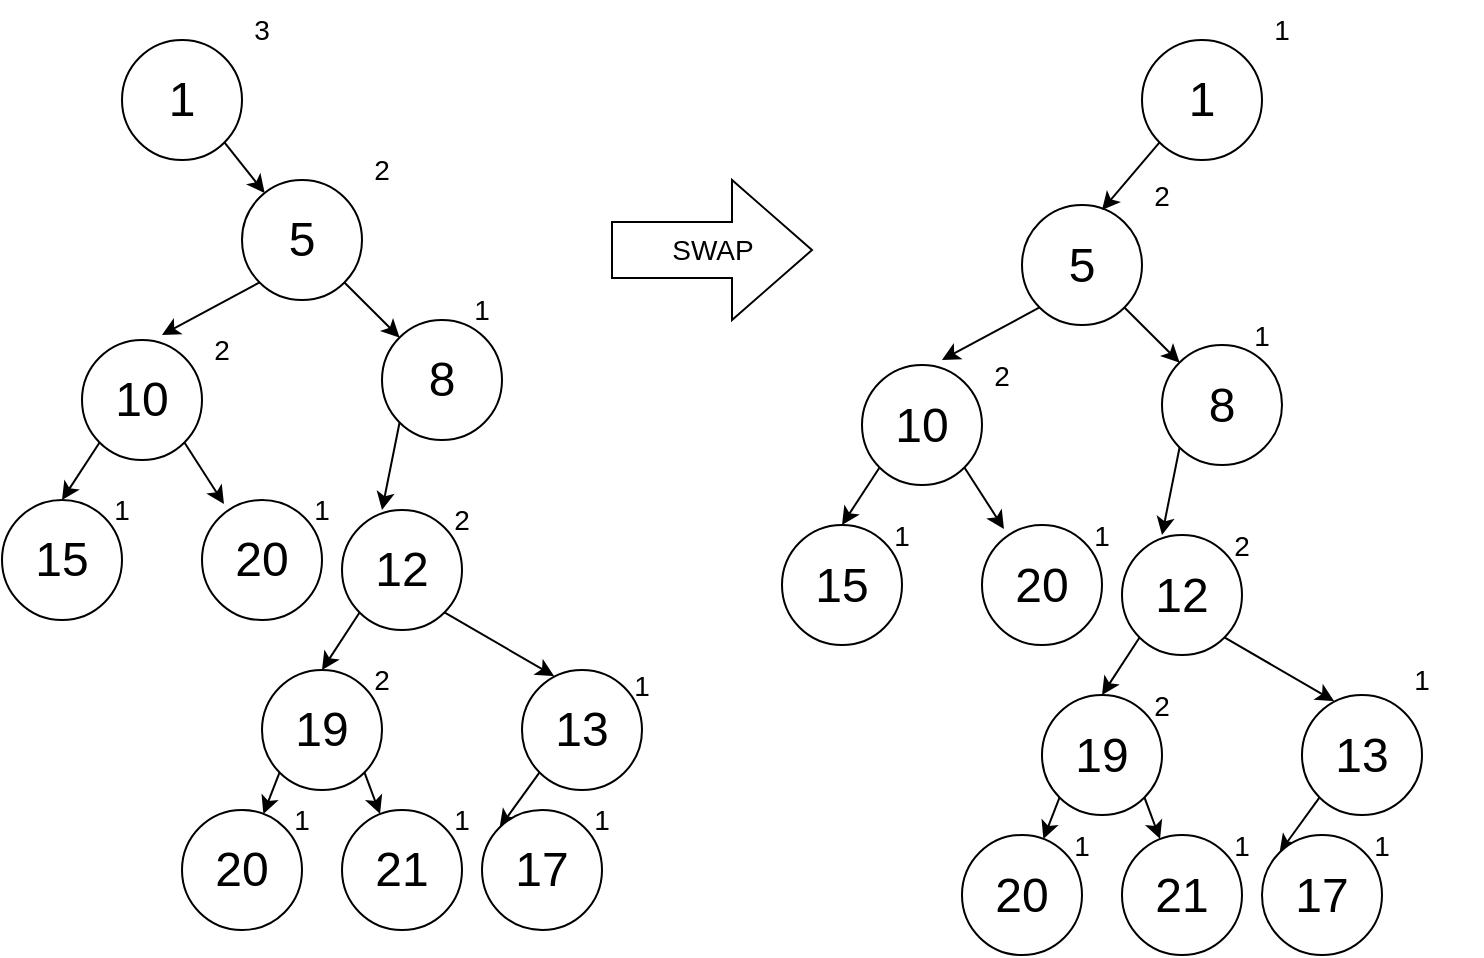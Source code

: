<mxfile version="16.1.2" type="device"><diagram id="oeTP1227Fok0xVzUUvgo" name="Page-1"><mxGraphModel dx="1102" dy="865" grid="1" gridSize="10" guides="1" tooltips="1" connect="1" arrows="1" fold="1" page="1" pageScale="1" pageWidth="850" pageHeight="1100" math="0" shadow="0"><root><mxCell id="0"/><mxCell id="1" parent="0"/><mxCell id="4z57YgowG81zO-twMssr-83" value="SWAP" style="html=1;shadow=0;dashed=0;align=center;verticalAlign=middle;shape=mxgraph.arrows2.arrow;dy=0.6;dx=40;notch=0;fontSize=14;strokeColor=#000000;fillColor=none;" parent="1" vertex="1"><mxGeometry x="325" y="130" width="100" height="70" as="geometry"/></mxCell><mxCell id="e8_qOAzbopFcGbYNNWi4-72" style="edgeStyle=none;rounded=0;orthogonalLoop=1;jettySize=auto;html=1;exitX=0;exitY=1;exitDx=0;exitDy=0;entryX=0.5;entryY=0;entryDx=0;entryDy=0;fontSize=14;" edge="1" parent="1" source="e8_qOAzbopFcGbYNNWi4-74" target="e8_qOAzbopFcGbYNNWi4-76"><mxGeometry relative="1" as="geometry"/></mxCell><mxCell id="e8_qOAzbopFcGbYNNWi4-73" style="edgeStyle=none;rounded=0;orthogonalLoop=1;jettySize=auto;html=1;exitX=1;exitY=1;exitDx=0;exitDy=0;entryX=0.183;entryY=0.033;entryDx=0;entryDy=0;entryPerimeter=0;fontSize=14;" edge="1" parent="1" source="e8_qOAzbopFcGbYNNWi4-74" target="e8_qOAzbopFcGbYNNWi4-78"><mxGeometry relative="1" as="geometry"/></mxCell><mxCell id="e8_qOAzbopFcGbYNNWi4-74" value="&lt;font style=&quot;font-size: 24px&quot;&gt;10&lt;/font&gt;" style="ellipse;whiteSpace=wrap;html=1;aspect=fixed;" vertex="1" parent="1"><mxGeometry x="60" y="210" width="60" height="60" as="geometry"/></mxCell><mxCell id="e8_qOAzbopFcGbYNNWi4-75" value="2" style="text;html=1;strokeColor=none;fillColor=none;align=center;verticalAlign=middle;whiteSpace=wrap;rounded=0;fontSize=14;" vertex="1" parent="1"><mxGeometry x="100" y="200" width="60" height="30" as="geometry"/></mxCell><mxCell id="e8_qOAzbopFcGbYNNWi4-76" value="&lt;font style=&quot;font-size: 24px&quot;&gt;15&lt;/font&gt;" style="ellipse;whiteSpace=wrap;html=1;aspect=fixed;" vertex="1" parent="1"><mxGeometry x="20" y="290" width="60" height="60" as="geometry"/></mxCell><mxCell id="e8_qOAzbopFcGbYNNWi4-77" value="1" style="text;html=1;strokeColor=none;fillColor=none;align=center;verticalAlign=middle;whiteSpace=wrap;rounded=0;fontSize=14;" vertex="1" parent="1"><mxGeometry x="50" y="280" width="60" height="30" as="geometry"/></mxCell><mxCell id="e8_qOAzbopFcGbYNNWi4-78" value="&lt;font style=&quot;font-size: 24px&quot;&gt;20&lt;/font&gt;" style="ellipse;whiteSpace=wrap;html=1;aspect=fixed;" vertex="1" parent="1"><mxGeometry x="120" y="290" width="60" height="60" as="geometry"/></mxCell><mxCell id="e8_qOAzbopFcGbYNNWi4-79" value="1" style="text;html=1;strokeColor=none;fillColor=none;align=center;verticalAlign=middle;whiteSpace=wrap;rounded=0;fontSize=14;" vertex="1" parent="1"><mxGeometry x="150" y="280" width="60" height="30" as="geometry"/></mxCell><mxCell id="e8_qOAzbopFcGbYNNWi4-80" style="edgeStyle=none;rounded=0;orthogonalLoop=1;jettySize=auto;html=1;exitX=0;exitY=1;exitDx=0;exitDy=0;entryX=0;entryY=0.25;entryDx=0;entryDy=0;fontSize=14;" edge="1" parent="1" source="e8_qOAzbopFcGbYNNWi4-82" target="e8_qOAzbopFcGbYNNWi4-75"><mxGeometry relative="1" as="geometry"/></mxCell><mxCell id="e8_qOAzbopFcGbYNNWi4-81" style="edgeStyle=none;rounded=0;orthogonalLoop=1;jettySize=auto;html=1;exitX=1;exitY=1;exitDx=0;exitDy=0;entryX=0;entryY=0;entryDx=0;entryDy=0;fontSize=14;" edge="1" parent="1" source="e8_qOAzbopFcGbYNNWi4-82" target="e8_qOAzbopFcGbYNNWi4-102"><mxGeometry relative="1" as="geometry"/></mxCell><mxCell id="e8_qOAzbopFcGbYNNWi4-82" value="&lt;font style=&quot;font-size: 24px&quot;&gt;5&lt;/font&gt;" style="ellipse;whiteSpace=wrap;html=1;aspect=fixed;" vertex="1" parent="1"><mxGeometry x="140" y="130" width="60" height="60" as="geometry"/></mxCell><mxCell id="e8_qOAzbopFcGbYNNWi4-83" value="2" style="text;html=1;strokeColor=none;fillColor=none;align=center;verticalAlign=middle;whiteSpace=wrap;rounded=0;fontSize=14;" vertex="1" parent="1"><mxGeometry x="180" y="110" width="60" height="30" as="geometry"/></mxCell><mxCell id="e8_qOAzbopFcGbYNNWi4-84" style="edgeStyle=none;rounded=0;orthogonalLoop=1;jettySize=auto;html=1;exitX=0;exitY=1;exitDx=0;exitDy=0;fontSize=14;" edge="1" parent="1" source="e8_qOAzbopFcGbYNNWi4-86"><mxGeometry relative="1" as="geometry"><mxPoint x="180" y="375" as="targetPoint"/></mxGeometry></mxCell><mxCell id="e8_qOAzbopFcGbYNNWi4-85" style="edgeStyle=none;rounded=0;orthogonalLoop=1;jettySize=auto;html=1;exitX=1;exitY=1;exitDx=0;exitDy=0;entryX=0.267;entryY=0.05;entryDx=0;entryDy=0;entryPerimeter=0;fontSize=14;" edge="1" parent="1" source="e8_qOAzbopFcGbYNNWi4-86" target="e8_qOAzbopFcGbYNNWi4-89"><mxGeometry relative="1" as="geometry"><mxPoint x="260.003" y="346.213" as="sourcePoint"/></mxGeometry></mxCell><mxCell id="e8_qOAzbopFcGbYNNWi4-86" value="&lt;font style=&quot;font-size: 24px&quot;&gt;12&lt;/font&gt;" style="ellipse;whiteSpace=wrap;html=1;aspect=fixed;" vertex="1" parent="1"><mxGeometry x="190" y="295" width="60" height="60" as="geometry"/></mxCell><mxCell id="e8_qOAzbopFcGbYNNWi4-87" value="2" style="text;html=1;strokeColor=none;fillColor=none;align=center;verticalAlign=middle;whiteSpace=wrap;rounded=0;fontSize=14;" vertex="1" parent="1"><mxGeometry x="220" y="285" width="60" height="30" as="geometry"/></mxCell><mxCell id="e8_qOAzbopFcGbYNNWi4-88" style="edgeStyle=none;rounded=0;orthogonalLoop=1;jettySize=auto;html=1;exitX=0;exitY=1;exitDx=0;exitDy=0;entryX=0;entryY=0;entryDx=0;entryDy=0;fontSize=14;" edge="1" parent="1" source="e8_qOAzbopFcGbYNNWi4-89" target="e8_qOAzbopFcGbYNNWi4-99"><mxGeometry relative="1" as="geometry"/></mxCell><mxCell id="e8_qOAzbopFcGbYNNWi4-89" value="&lt;font style=&quot;font-size: 24px&quot;&gt;13&lt;/font&gt;" style="ellipse;whiteSpace=wrap;html=1;aspect=fixed;" vertex="1" parent="1"><mxGeometry x="280" y="375" width="60" height="60" as="geometry"/></mxCell><mxCell id="e8_qOAzbopFcGbYNNWi4-90" value="1" style="text;html=1;strokeColor=none;fillColor=none;align=center;verticalAlign=middle;whiteSpace=wrap;rounded=0;fontSize=14;" vertex="1" parent="1"><mxGeometry x="310" y="367.5" width="60" height="30" as="geometry"/></mxCell><mxCell id="e8_qOAzbopFcGbYNNWi4-91" style="edgeStyle=none;rounded=0;orthogonalLoop=1;jettySize=auto;html=1;exitX=0;exitY=1;exitDx=0;exitDy=0;fontSize=14;" edge="1" parent="1" source="e8_qOAzbopFcGbYNNWi4-93" target="e8_qOAzbopFcGbYNNWi4-95"><mxGeometry relative="1" as="geometry"/></mxCell><mxCell id="e8_qOAzbopFcGbYNNWi4-92" style="edgeStyle=none;rounded=0;orthogonalLoop=1;jettySize=auto;html=1;exitX=1;exitY=1;exitDx=0;exitDy=0;entryX=0.317;entryY=0.033;entryDx=0;entryDy=0;entryPerimeter=0;fontSize=14;" edge="1" parent="1" source="e8_qOAzbopFcGbYNNWi4-93" target="e8_qOAzbopFcGbYNNWi4-97"><mxGeometry relative="1" as="geometry"/></mxCell><mxCell id="e8_qOAzbopFcGbYNNWi4-93" value="&lt;font style=&quot;font-size: 24px&quot;&gt;19&lt;/font&gt;" style="ellipse;whiteSpace=wrap;html=1;aspect=fixed;" vertex="1" parent="1"><mxGeometry x="150" y="375" width="60" height="60" as="geometry"/></mxCell><mxCell id="e8_qOAzbopFcGbYNNWi4-94" value="2" style="text;html=1;strokeColor=none;fillColor=none;align=center;verticalAlign=middle;whiteSpace=wrap;rounded=0;fontSize=14;" vertex="1" parent="1"><mxGeometry x="180" y="365" width="60" height="30" as="geometry"/></mxCell><mxCell id="e8_qOAzbopFcGbYNNWi4-95" value="&lt;font style=&quot;font-size: 24px&quot;&gt;20&lt;/font&gt;" style="ellipse;whiteSpace=wrap;html=1;aspect=fixed;" vertex="1" parent="1"><mxGeometry x="110" y="445" width="60" height="60" as="geometry"/></mxCell><mxCell id="e8_qOAzbopFcGbYNNWi4-96" value="1" style="text;html=1;strokeColor=none;fillColor=none;align=center;verticalAlign=middle;whiteSpace=wrap;rounded=0;fontSize=14;" vertex="1" parent="1"><mxGeometry x="140" y="435" width="60" height="30" as="geometry"/></mxCell><mxCell id="e8_qOAzbopFcGbYNNWi4-97" value="&lt;font style=&quot;font-size: 24px&quot;&gt;21&lt;/font&gt;" style="ellipse;whiteSpace=wrap;html=1;aspect=fixed;" vertex="1" parent="1"><mxGeometry x="190" y="445" width="60" height="60" as="geometry"/></mxCell><mxCell id="e8_qOAzbopFcGbYNNWi4-98" value="1" style="text;html=1;strokeColor=none;fillColor=none;align=center;verticalAlign=middle;whiteSpace=wrap;rounded=0;fontSize=14;" vertex="1" parent="1"><mxGeometry x="220" y="435" width="60" height="30" as="geometry"/></mxCell><mxCell id="e8_qOAzbopFcGbYNNWi4-99" value="&lt;font style=&quot;font-size: 24px&quot;&gt;17&lt;/font&gt;" style="ellipse;whiteSpace=wrap;html=1;aspect=fixed;" vertex="1" parent="1"><mxGeometry x="260" y="445" width="60" height="60" as="geometry"/></mxCell><mxCell id="e8_qOAzbopFcGbYNNWi4-100" value="1" style="text;html=1;strokeColor=none;fillColor=none;align=center;verticalAlign=middle;whiteSpace=wrap;rounded=0;fontSize=14;" vertex="1" parent="1"><mxGeometry x="290" y="435" width="60" height="30" as="geometry"/></mxCell><mxCell id="e8_qOAzbopFcGbYNNWi4-104" style="edgeStyle=none;rounded=0;orthogonalLoop=1;jettySize=auto;html=1;exitX=0;exitY=1;exitDx=0;exitDy=0;entryX=1;entryY=0.5;entryDx=0;entryDy=0;fontSize=14;" edge="1" parent="1" source="e8_qOAzbopFcGbYNNWi4-102" target="e8_qOAzbopFcGbYNNWi4-79"><mxGeometry relative="1" as="geometry"/></mxCell><mxCell id="e8_qOAzbopFcGbYNNWi4-102" value="&lt;font style=&quot;font-size: 24px&quot;&gt;8&lt;/font&gt;" style="ellipse;whiteSpace=wrap;html=1;aspect=fixed;" vertex="1" parent="1"><mxGeometry x="210" y="200" width="60" height="60" as="geometry"/></mxCell><mxCell id="e8_qOAzbopFcGbYNNWi4-103" value="1" style="text;html=1;strokeColor=none;fillColor=none;align=center;verticalAlign=middle;whiteSpace=wrap;rounded=0;fontSize=14;" vertex="1" parent="1"><mxGeometry x="230" y="180" width="60" height="30" as="geometry"/></mxCell><mxCell id="e8_qOAzbopFcGbYNNWi4-107" style="edgeStyle=none;rounded=0;orthogonalLoop=1;jettySize=auto;html=1;exitX=1;exitY=1;exitDx=0;exitDy=0;fontSize=14;" edge="1" parent="1" source="e8_qOAzbopFcGbYNNWi4-105" target="e8_qOAzbopFcGbYNNWi4-82"><mxGeometry relative="1" as="geometry"/></mxCell><mxCell id="e8_qOAzbopFcGbYNNWi4-105" value="&lt;font style=&quot;font-size: 24px&quot;&gt;1&lt;/font&gt;" style="ellipse;whiteSpace=wrap;html=1;aspect=fixed;" vertex="1" parent="1"><mxGeometry x="80" y="60" width="60" height="60" as="geometry"/></mxCell><mxCell id="e8_qOAzbopFcGbYNNWi4-106" value="3" style="text;html=1;strokeColor=none;fillColor=none;align=center;verticalAlign=middle;whiteSpace=wrap;rounded=0;fontSize=14;" vertex="1" parent="1"><mxGeometry x="120" y="40" width="60" height="30" as="geometry"/></mxCell><mxCell id="e8_qOAzbopFcGbYNNWi4-108" style="edgeStyle=none;rounded=0;orthogonalLoop=1;jettySize=auto;html=1;exitX=0;exitY=1;exitDx=0;exitDy=0;entryX=0.5;entryY=0;entryDx=0;entryDy=0;fontSize=14;" edge="1" parent="1" source="e8_qOAzbopFcGbYNNWi4-110" target="e8_qOAzbopFcGbYNNWi4-112"><mxGeometry relative="1" as="geometry"/></mxCell><mxCell id="e8_qOAzbopFcGbYNNWi4-109" style="edgeStyle=none;rounded=0;orthogonalLoop=1;jettySize=auto;html=1;exitX=1;exitY=1;exitDx=0;exitDy=0;entryX=0.183;entryY=0.033;entryDx=0;entryDy=0;entryPerimeter=0;fontSize=14;" edge="1" parent="1" source="e8_qOAzbopFcGbYNNWi4-110" target="e8_qOAzbopFcGbYNNWi4-114"><mxGeometry relative="1" as="geometry"/></mxCell><mxCell id="e8_qOAzbopFcGbYNNWi4-110" value="&lt;font style=&quot;font-size: 24px&quot;&gt;10&lt;/font&gt;" style="ellipse;whiteSpace=wrap;html=1;aspect=fixed;" vertex="1" parent="1"><mxGeometry x="450" y="222.5" width="60" height="60" as="geometry"/></mxCell><mxCell id="e8_qOAzbopFcGbYNNWi4-111" value="2" style="text;html=1;strokeColor=none;fillColor=none;align=center;verticalAlign=middle;whiteSpace=wrap;rounded=0;fontSize=14;" vertex="1" parent="1"><mxGeometry x="490" y="212.5" width="60" height="30" as="geometry"/></mxCell><mxCell id="e8_qOAzbopFcGbYNNWi4-112" value="&lt;font style=&quot;font-size: 24px&quot;&gt;15&lt;/font&gt;" style="ellipse;whiteSpace=wrap;html=1;aspect=fixed;" vertex="1" parent="1"><mxGeometry x="410" y="302.5" width="60" height="60" as="geometry"/></mxCell><mxCell id="e8_qOAzbopFcGbYNNWi4-113" value="1" style="text;html=1;strokeColor=none;fillColor=none;align=center;verticalAlign=middle;whiteSpace=wrap;rounded=0;fontSize=14;" vertex="1" parent="1"><mxGeometry x="440" y="292.5" width="60" height="30" as="geometry"/></mxCell><mxCell id="e8_qOAzbopFcGbYNNWi4-114" value="&lt;font style=&quot;font-size: 24px&quot;&gt;20&lt;/font&gt;" style="ellipse;whiteSpace=wrap;html=1;aspect=fixed;" vertex="1" parent="1"><mxGeometry x="510" y="302.5" width="60" height="60" as="geometry"/></mxCell><mxCell id="e8_qOAzbopFcGbYNNWi4-115" value="1" style="text;html=1;strokeColor=none;fillColor=none;align=center;verticalAlign=middle;whiteSpace=wrap;rounded=0;fontSize=14;" vertex="1" parent="1"><mxGeometry x="540" y="292.5" width="60" height="30" as="geometry"/></mxCell><mxCell id="e8_qOAzbopFcGbYNNWi4-116" style="edgeStyle=none;rounded=0;orthogonalLoop=1;jettySize=auto;html=1;exitX=0;exitY=1;exitDx=0;exitDy=0;entryX=0;entryY=0.25;entryDx=0;entryDy=0;fontSize=14;" edge="1" parent="1" source="e8_qOAzbopFcGbYNNWi4-118" target="e8_qOAzbopFcGbYNNWi4-111"><mxGeometry relative="1" as="geometry"/></mxCell><mxCell id="e8_qOAzbopFcGbYNNWi4-117" style="edgeStyle=none;rounded=0;orthogonalLoop=1;jettySize=auto;html=1;exitX=1;exitY=1;exitDx=0;exitDy=0;entryX=0;entryY=0;entryDx=0;entryDy=0;fontSize=14;" edge="1" parent="1" source="e8_qOAzbopFcGbYNNWi4-118" target="e8_qOAzbopFcGbYNNWi4-138"><mxGeometry relative="1" as="geometry"/></mxCell><mxCell id="e8_qOAzbopFcGbYNNWi4-118" value="&lt;font style=&quot;font-size: 24px&quot;&gt;5&lt;/font&gt;" style="ellipse;whiteSpace=wrap;html=1;aspect=fixed;" vertex="1" parent="1"><mxGeometry x="530" y="142.5" width="60" height="60" as="geometry"/></mxCell><mxCell id="e8_qOAzbopFcGbYNNWi4-119" value="2" style="text;html=1;strokeColor=none;fillColor=none;align=center;verticalAlign=middle;whiteSpace=wrap;rounded=0;fontSize=14;" vertex="1" parent="1"><mxGeometry x="570" y="122.5" width="60" height="30" as="geometry"/></mxCell><mxCell id="e8_qOAzbopFcGbYNNWi4-120" style="edgeStyle=none;rounded=0;orthogonalLoop=1;jettySize=auto;html=1;exitX=0;exitY=1;exitDx=0;exitDy=0;fontSize=14;" edge="1" parent="1" source="e8_qOAzbopFcGbYNNWi4-122"><mxGeometry relative="1" as="geometry"><mxPoint x="570" y="387.5" as="targetPoint"/></mxGeometry></mxCell><mxCell id="e8_qOAzbopFcGbYNNWi4-121" style="edgeStyle=none;rounded=0;orthogonalLoop=1;jettySize=auto;html=1;exitX=1;exitY=1;exitDx=0;exitDy=0;entryX=0.267;entryY=0.05;entryDx=0;entryDy=0;entryPerimeter=0;fontSize=14;" edge="1" parent="1" source="e8_qOAzbopFcGbYNNWi4-122" target="e8_qOAzbopFcGbYNNWi4-125"><mxGeometry relative="1" as="geometry"><mxPoint x="650.003" y="358.713" as="sourcePoint"/></mxGeometry></mxCell><mxCell id="e8_qOAzbopFcGbYNNWi4-122" value="&lt;font style=&quot;font-size: 24px&quot;&gt;12&lt;/font&gt;" style="ellipse;whiteSpace=wrap;html=1;aspect=fixed;" vertex="1" parent="1"><mxGeometry x="580" y="307.5" width="60" height="60" as="geometry"/></mxCell><mxCell id="e8_qOAzbopFcGbYNNWi4-123" value="2" style="text;html=1;strokeColor=none;fillColor=none;align=center;verticalAlign=middle;whiteSpace=wrap;rounded=0;fontSize=14;" vertex="1" parent="1"><mxGeometry x="610" y="297.5" width="60" height="30" as="geometry"/></mxCell><mxCell id="e8_qOAzbopFcGbYNNWi4-124" style="edgeStyle=none;rounded=0;orthogonalLoop=1;jettySize=auto;html=1;exitX=0;exitY=1;exitDx=0;exitDy=0;entryX=0;entryY=0;entryDx=0;entryDy=0;fontSize=14;" edge="1" parent="1" source="e8_qOAzbopFcGbYNNWi4-125" target="e8_qOAzbopFcGbYNNWi4-135"><mxGeometry relative="1" as="geometry"/></mxCell><mxCell id="e8_qOAzbopFcGbYNNWi4-125" value="&lt;font style=&quot;font-size: 24px&quot;&gt;13&lt;/font&gt;" style="ellipse;whiteSpace=wrap;html=1;aspect=fixed;" vertex="1" parent="1"><mxGeometry x="670" y="387.5" width="60" height="60" as="geometry"/></mxCell><mxCell id="e8_qOAzbopFcGbYNNWi4-126" value="1" style="text;html=1;strokeColor=none;fillColor=none;align=center;verticalAlign=middle;whiteSpace=wrap;rounded=0;fontSize=14;" vertex="1" parent="1"><mxGeometry x="700" y="365" width="60" height="30" as="geometry"/></mxCell><mxCell id="e8_qOAzbopFcGbYNNWi4-127" style="edgeStyle=none;rounded=0;orthogonalLoop=1;jettySize=auto;html=1;exitX=0;exitY=1;exitDx=0;exitDy=0;fontSize=14;" edge="1" parent="1" source="e8_qOAzbopFcGbYNNWi4-129" target="e8_qOAzbopFcGbYNNWi4-131"><mxGeometry relative="1" as="geometry"/></mxCell><mxCell id="e8_qOAzbopFcGbYNNWi4-128" style="edgeStyle=none;rounded=0;orthogonalLoop=1;jettySize=auto;html=1;exitX=1;exitY=1;exitDx=0;exitDy=0;entryX=0.317;entryY=0.033;entryDx=0;entryDy=0;entryPerimeter=0;fontSize=14;" edge="1" parent="1" source="e8_qOAzbopFcGbYNNWi4-129" target="e8_qOAzbopFcGbYNNWi4-133"><mxGeometry relative="1" as="geometry"/></mxCell><mxCell id="e8_qOAzbopFcGbYNNWi4-129" value="&lt;font style=&quot;font-size: 24px&quot;&gt;19&lt;/font&gt;" style="ellipse;whiteSpace=wrap;html=1;aspect=fixed;" vertex="1" parent="1"><mxGeometry x="540" y="387.5" width="60" height="60" as="geometry"/></mxCell><mxCell id="e8_qOAzbopFcGbYNNWi4-130" value="2" style="text;html=1;strokeColor=none;fillColor=none;align=center;verticalAlign=middle;whiteSpace=wrap;rounded=0;fontSize=14;" vertex="1" parent="1"><mxGeometry x="570" y="377.5" width="60" height="30" as="geometry"/></mxCell><mxCell id="e8_qOAzbopFcGbYNNWi4-131" value="&lt;font style=&quot;font-size: 24px&quot;&gt;20&lt;/font&gt;" style="ellipse;whiteSpace=wrap;html=1;aspect=fixed;" vertex="1" parent="1"><mxGeometry x="500" y="457.5" width="60" height="60" as="geometry"/></mxCell><mxCell id="e8_qOAzbopFcGbYNNWi4-132" value="1" style="text;html=1;strokeColor=none;fillColor=none;align=center;verticalAlign=middle;whiteSpace=wrap;rounded=0;fontSize=14;" vertex="1" parent="1"><mxGeometry x="530" y="447.5" width="60" height="30" as="geometry"/></mxCell><mxCell id="e8_qOAzbopFcGbYNNWi4-133" value="&lt;font style=&quot;font-size: 24px&quot;&gt;21&lt;/font&gt;" style="ellipse;whiteSpace=wrap;html=1;aspect=fixed;" vertex="1" parent="1"><mxGeometry x="580" y="457.5" width="60" height="60" as="geometry"/></mxCell><mxCell id="e8_qOAzbopFcGbYNNWi4-134" value="1" style="text;html=1;strokeColor=none;fillColor=none;align=center;verticalAlign=middle;whiteSpace=wrap;rounded=0;fontSize=14;" vertex="1" parent="1"><mxGeometry x="610" y="447.5" width="60" height="30" as="geometry"/></mxCell><mxCell id="e8_qOAzbopFcGbYNNWi4-135" value="&lt;font style=&quot;font-size: 24px&quot;&gt;17&lt;/font&gt;" style="ellipse;whiteSpace=wrap;html=1;aspect=fixed;" vertex="1" parent="1"><mxGeometry x="650" y="457.5" width="60" height="60" as="geometry"/></mxCell><mxCell id="e8_qOAzbopFcGbYNNWi4-136" value="1" style="text;html=1;strokeColor=none;fillColor=none;align=center;verticalAlign=middle;whiteSpace=wrap;rounded=0;fontSize=14;" vertex="1" parent="1"><mxGeometry x="680" y="447.5" width="60" height="30" as="geometry"/></mxCell><mxCell id="e8_qOAzbopFcGbYNNWi4-137" style="edgeStyle=none;rounded=0;orthogonalLoop=1;jettySize=auto;html=1;exitX=0;exitY=1;exitDx=0;exitDy=0;entryX=1;entryY=0.5;entryDx=0;entryDy=0;fontSize=14;" edge="1" parent="1" source="e8_qOAzbopFcGbYNNWi4-138" target="e8_qOAzbopFcGbYNNWi4-115"><mxGeometry relative="1" as="geometry"/></mxCell><mxCell id="e8_qOAzbopFcGbYNNWi4-138" value="&lt;font style=&quot;font-size: 24px&quot;&gt;8&lt;/font&gt;" style="ellipse;whiteSpace=wrap;html=1;aspect=fixed;" vertex="1" parent="1"><mxGeometry x="600" y="212.5" width="60" height="60" as="geometry"/></mxCell><mxCell id="e8_qOAzbopFcGbYNNWi4-139" value="1" style="text;html=1;strokeColor=none;fillColor=none;align=center;verticalAlign=middle;whiteSpace=wrap;rounded=0;fontSize=14;" vertex="1" parent="1"><mxGeometry x="620" y="192.5" width="60" height="30" as="geometry"/></mxCell><mxCell id="e8_qOAzbopFcGbYNNWi4-143" style="edgeStyle=none;rounded=0;orthogonalLoop=1;jettySize=auto;html=1;exitX=0;exitY=1;exitDx=0;exitDy=0;entryX=0;entryY=0.75;entryDx=0;entryDy=0;fontSize=14;" edge="1" parent="1" source="e8_qOAzbopFcGbYNNWi4-141" target="e8_qOAzbopFcGbYNNWi4-119"><mxGeometry relative="1" as="geometry"/></mxCell><mxCell id="e8_qOAzbopFcGbYNNWi4-141" value="&lt;font style=&quot;font-size: 24px&quot;&gt;1&lt;/font&gt;" style="ellipse;whiteSpace=wrap;html=1;aspect=fixed;" vertex="1" parent="1"><mxGeometry x="590" y="60" width="60" height="60" as="geometry"/></mxCell><mxCell id="e8_qOAzbopFcGbYNNWi4-142" value="1" style="text;html=1;strokeColor=none;fillColor=none;align=center;verticalAlign=middle;whiteSpace=wrap;rounded=0;fontSize=14;" vertex="1" parent="1"><mxGeometry x="630" y="40" width="60" height="30" as="geometry"/></mxCell></root></mxGraphModel></diagram></mxfile>